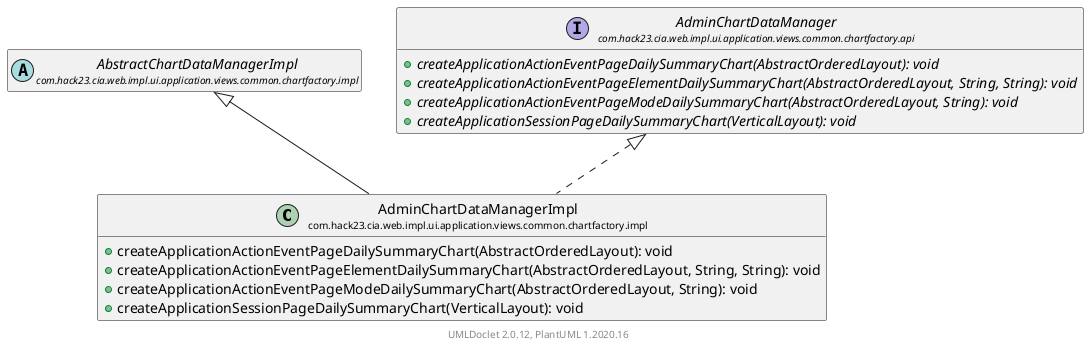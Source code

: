 @startuml
    set namespaceSeparator none
    hide empty fields
    hide empty methods

    class "<size:14>AdminChartDataManagerImpl\n<size:10>com.hack23.cia.web.impl.ui.application.views.common.chartfactory.impl" as com.hack23.cia.web.impl.ui.application.views.common.chartfactory.impl.AdminChartDataManagerImpl [[AdminChartDataManagerImpl.html]] {
        +createApplicationActionEventPageDailySummaryChart(AbstractOrderedLayout): void
        +createApplicationActionEventPageElementDailySummaryChart(AbstractOrderedLayout, String, String): void
        +createApplicationActionEventPageModeDailySummaryChart(AbstractOrderedLayout, String): void
        +createApplicationSessionPageDailySummaryChart(VerticalLayout): void
    }

    abstract class "<size:14>AbstractChartDataManagerImpl\n<size:10>com.hack23.cia.web.impl.ui.application.views.common.chartfactory.impl" as com.hack23.cia.web.impl.ui.application.views.common.chartfactory.impl.AbstractChartDataManagerImpl [[AbstractChartDataManagerImpl.html]]
    interface "<size:14>AdminChartDataManager\n<size:10>com.hack23.cia.web.impl.ui.application.views.common.chartfactory.api" as com.hack23.cia.web.impl.ui.application.views.common.chartfactory.api.AdminChartDataManager [[../api/AdminChartDataManager.html]] {
        {abstract} +createApplicationActionEventPageDailySummaryChart(AbstractOrderedLayout): void
        {abstract} +createApplicationActionEventPageElementDailySummaryChart(AbstractOrderedLayout, String, String): void
        {abstract} +createApplicationActionEventPageModeDailySummaryChart(AbstractOrderedLayout, String): void
        {abstract} +createApplicationSessionPageDailySummaryChart(VerticalLayout): void
    }

    com.hack23.cia.web.impl.ui.application.views.common.chartfactory.impl.AbstractChartDataManagerImpl <|-- com.hack23.cia.web.impl.ui.application.views.common.chartfactory.impl.AdminChartDataManagerImpl
    com.hack23.cia.web.impl.ui.application.views.common.chartfactory.api.AdminChartDataManager <|.. com.hack23.cia.web.impl.ui.application.views.common.chartfactory.impl.AdminChartDataManagerImpl

    center footer UMLDoclet 2.0.12, PlantUML 1.2020.16
@enduml
